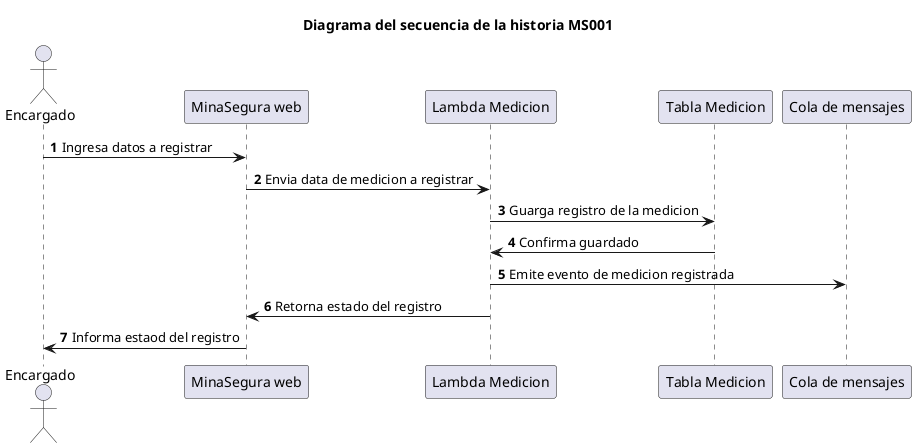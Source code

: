 @startuml hu1_sequence
autonumber

title Diagrama del secuencia de la historia MS001

actor Encargado
participant "MinaSegura web"
participant "Lambda Medicion"
participant "Tabla Medicion"
participant "Cola de mensajes"

Encargado->"MinaSegura web": Ingresa datos a registrar
"MinaSegura web"->"Lambda Medicion": Envia data de medicion a registrar
"Lambda Medicion"->"Tabla Medicion": Guarga registro de la medicion
"Tabla Medicion"->"Lambda Medicion": Confirma guardado
"Lambda Medicion"->"Cola de mensajes": Emite evento de medicion registrada
"Lambda Medicion"->"MinaSegura web": Retorna estado del registro
"MinaSegura web"->Encargado:Informa estaod del registro
@enduml
